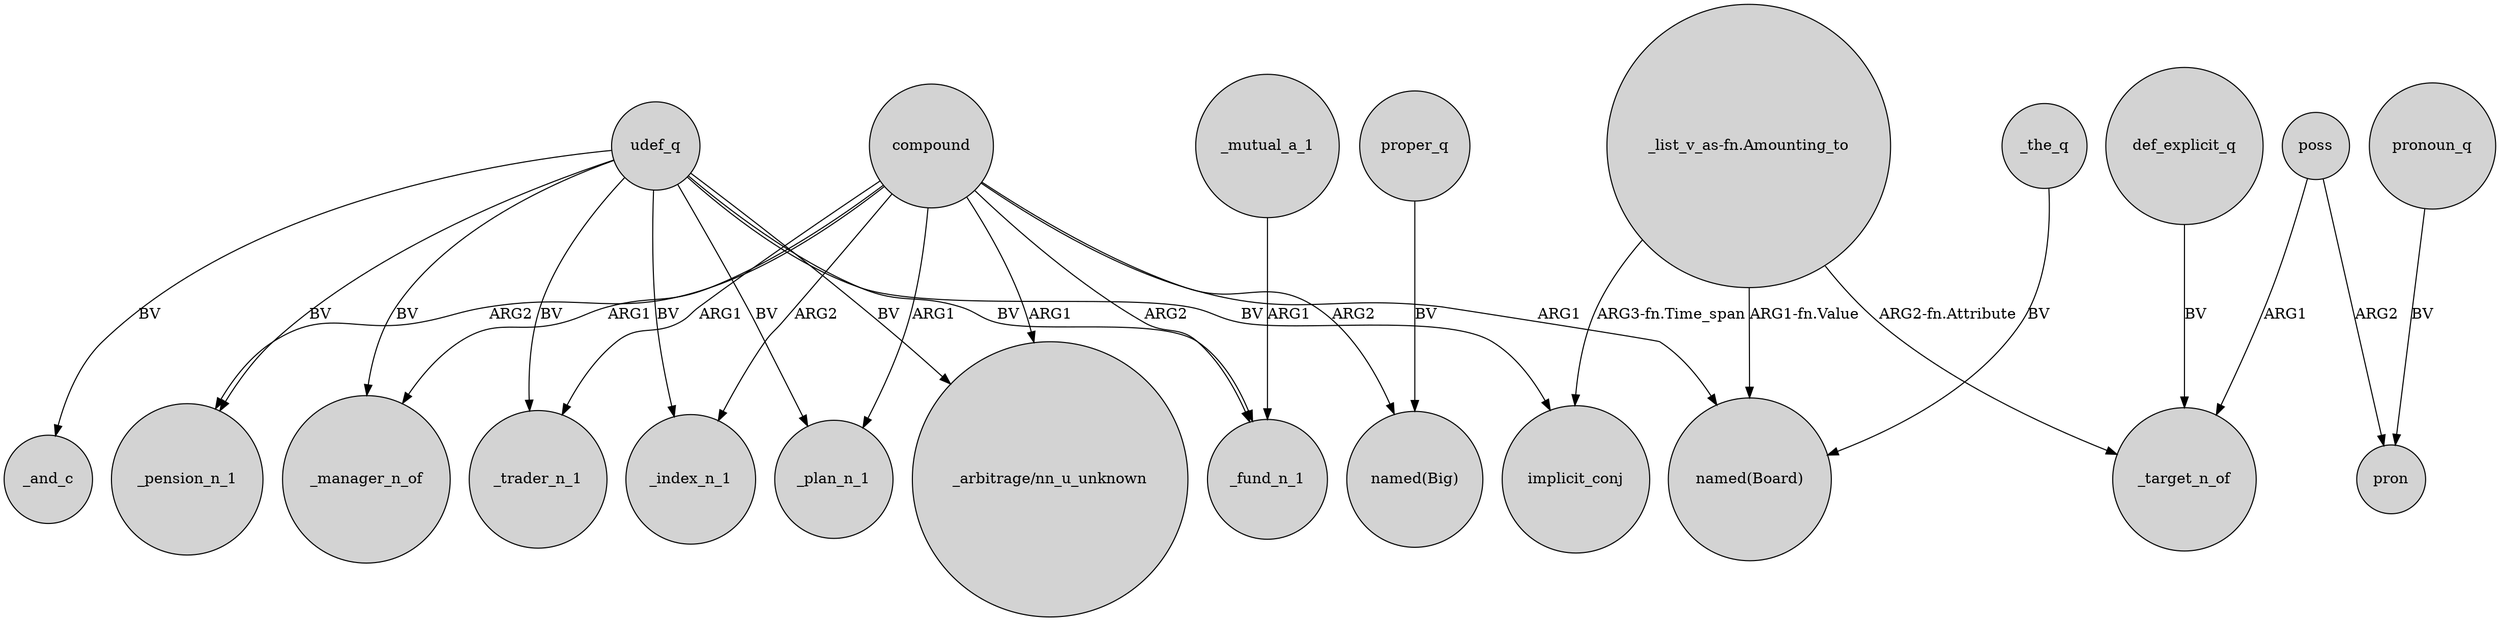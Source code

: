 digraph {
	node [shape=circle style=filled]
	compound -> _fund_n_1 [label=ARG2]
	_the_q -> "named(Board)" [label=BV]
	"_list_v_as-fn.Amounting_to" -> _target_n_of [label="ARG2-fn.Attribute"]
	compound -> _trader_n_1 [label=ARG1]
	"_list_v_as-fn.Amounting_to" -> implicit_conj [label="ARG3-fn.Time_span"]
	udef_q -> _fund_n_1 [label=BV]
	udef_q -> _manager_n_of [label=BV]
	compound -> "named(Big)" [label=ARG2]
	udef_q -> _index_n_1 [label=BV]
	udef_q -> _and_c [label=BV]
	pronoun_q -> pron [label=BV]
	udef_q -> _pension_n_1 [label=BV]
	udef_q -> _trader_n_1 [label=BV]
	poss -> pron [label=ARG2]
	udef_q -> _plan_n_1 [label=BV]
	poss -> _target_n_of [label=ARG1]
	udef_q -> "_arbitrage/nn_u_unknown" [label=BV]
	compound -> _index_n_1 [label=ARG2]
	_mutual_a_1 -> _fund_n_1 [label=ARG1]
	compound -> "_arbitrage/nn_u_unknown" [label=ARG1]
	compound -> _pension_n_1 [label=ARG2]
	proper_q -> "named(Big)" [label=BV]
	"_list_v_as-fn.Amounting_to" -> "named(Board)" [label="ARG1-fn.Value"]
	def_explicit_q -> _target_n_of [label=BV]
	compound -> _plan_n_1 [label=ARG1]
	compound -> "named(Board)" [label=ARG1]
	compound -> _manager_n_of [label=ARG1]
	udef_q -> implicit_conj [label=BV]
}
